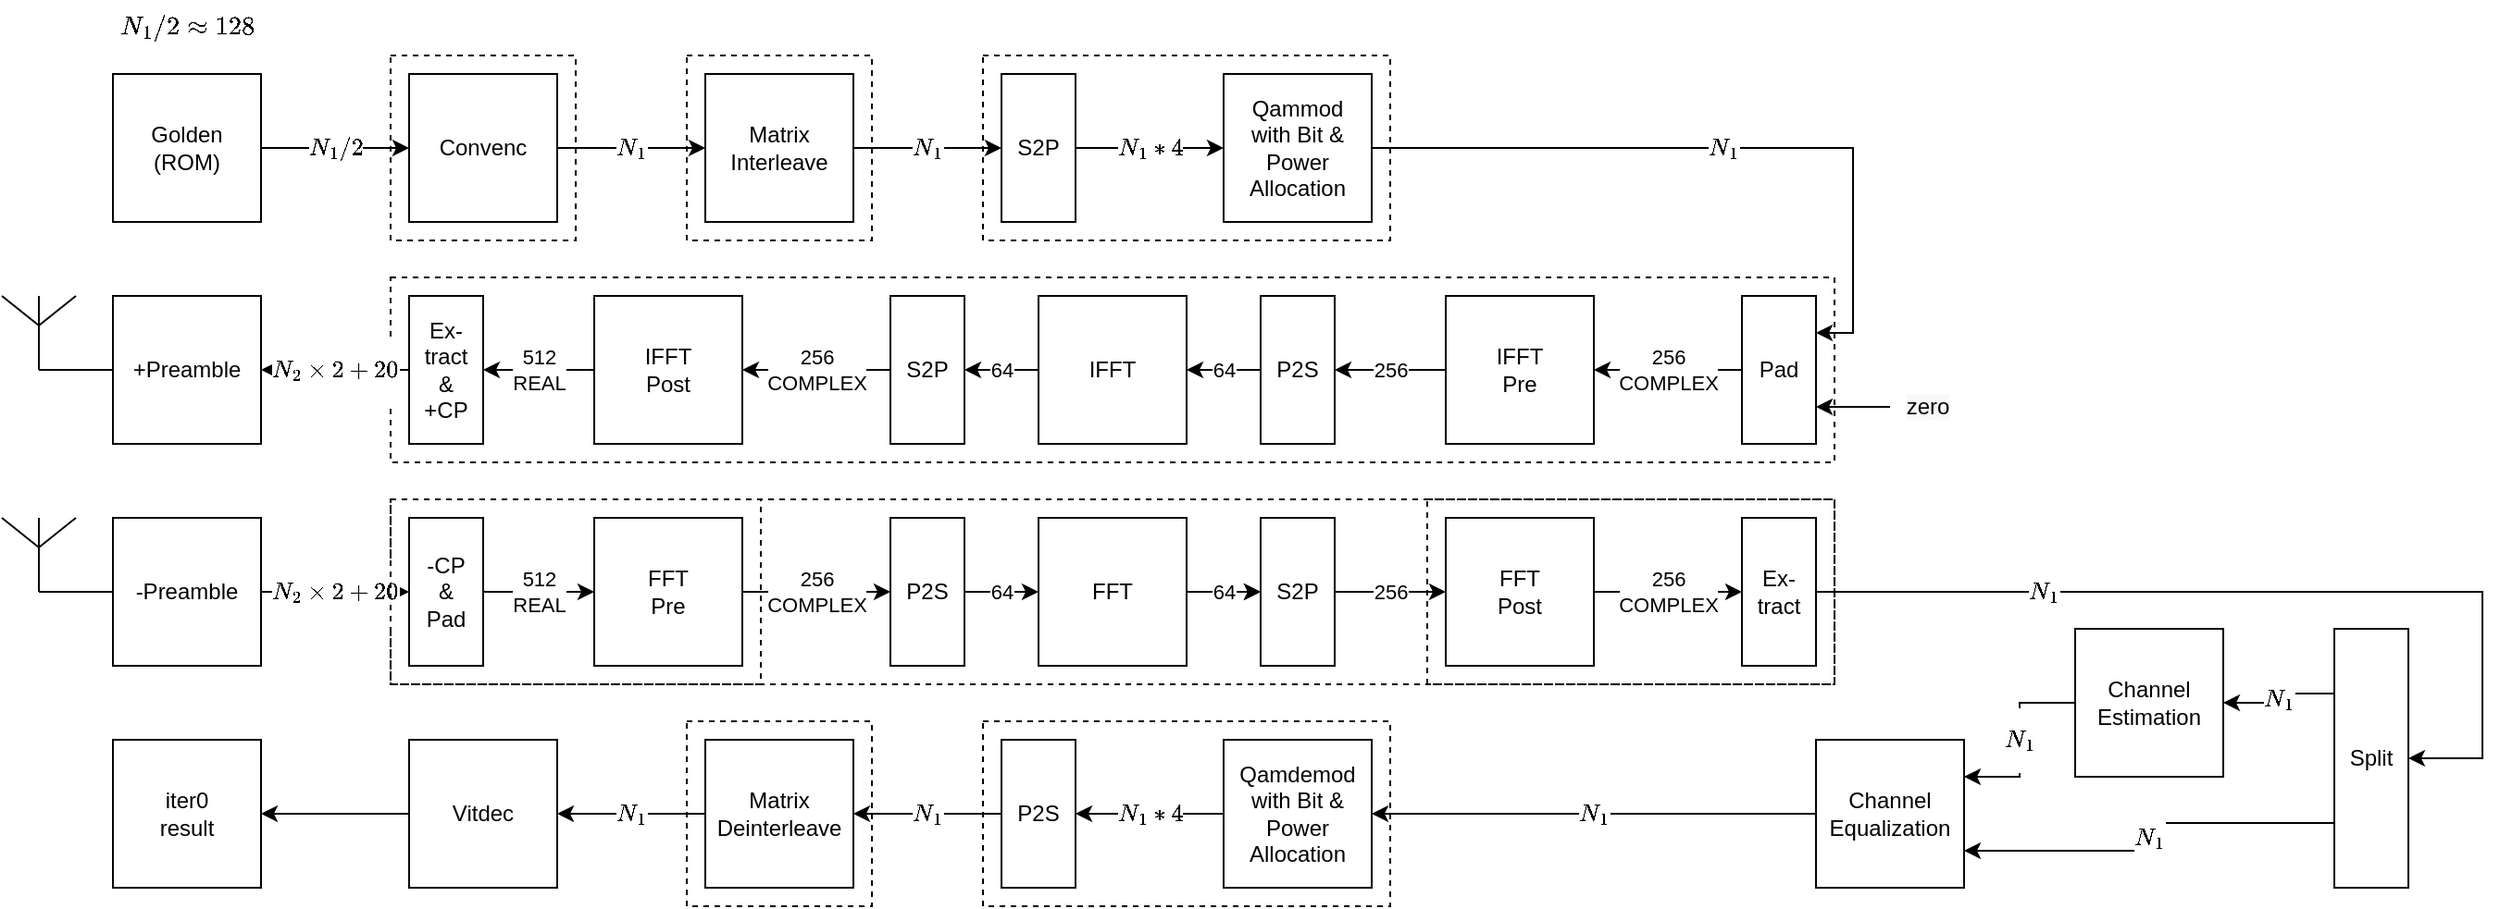 <mxfile version="20.5.0" type="github">
  <diagram id="UFl60CgdH8m00kz_UivD" name="并行度框图">
    <mxGraphModel dx="1357" dy="768" grid="1" gridSize="10" guides="1" tooltips="1" connect="1" arrows="1" fold="1" page="1" pageScale="1" pageWidth="827" pageHeight="1169" math="1" shadow="0">
      <root>
        <mxCell id="0" />
        <mxCell id="1" parent="0" />
        <mxCell id="wrlIMMfH_xIOd0BWTdvA-80" value="" style="whiteSpace=wrap;html=1;dashed=1;" vertex="1" parent="1">
          <mxGeometry x="510" y="430" width="100" height="100" as="geometry" />
        </mxCell>
        <mxCell id="wrlIMMfH_xIOd0BWTdvA-77" value="" style="whiteSpace=wrap;html=1;dashed=1;" vertex="1" parent="1">
          <mxGeometry x="670" y="430" width="220" height="100" as="geometry" />
        </mxCell>
        <mxCell id="wrlIMMfH_xIOd0BWTdvA-71" value="" style="whiteSpace=wrap;html=1;dashed=1;" vertex="1" parent="1">
          <mxGeometry x="350" y="190" width="780" height="100" as="geometry" />
        </mxCell>
        <mxCell id="wrlIMMfH_xIOd0BWTdvA-68" value="" style="whiteSpace=wrap;html=1;dashed=1;" vertex="1" parent="1">
          <mxGeometry x="670" y="70" width="220" height="100" as="geometry" />
        </mxCell>
        <mxCell id="wrlIMMfH_xIOd0BWTdvA-67" value="" style="whiteSpace=wrap;html=1;dashed=1;" vertex="1" parent="1">
          <mxGeometry x="510" y="70" width="100" height="100" as="geometry" />
        </mxCell>
        <mxCell id="wrlIMMfH_xIOd0BWTdvA-76" value="" style="whiteSpace=wrap;html=1;dashed=1;fillColor=none;" vertex="1" parent="1">
          <mxGeometry x="350" y="310" width="780" height="100" as="geometry" />
        </mxCell>
        <mxCell id="wrlIMMfH_xIOd0BWTdvA-66" value="" style="whiteSpace=wrap;html=1;dashed=1;" vertex="1" parent="1">
          <mxGeometry x="350" y="70" width="100" height="100" as="geometry" />
        </mxCell>
        <mxCell id="wrlIMMfH_xIOd0BWTdvA-1" value="$$N_1 / 2$$" style="edgeStyle=orthogonalEdgeStyle;rounded=0;orthogonalLoop=1;jettySize=auto;html=1;exitX=1;exitY=0.5;exitDx=0;exitDy=0;entryX=0;entryY=0.5;entryDx=0;entryDy=0;" edge="1" parent="1" source="wrlIMMfH_xIOd0BWTdvA-2" target="wrlIMMfH_xIOd0BWTdvA-4">
          <mxGeometry relative="1" as="geometry" />
        </mxCell>
        <mxCell id="wrlIMMfH_xIOd0BWTdvA-2" value="Golden&lt;br&gt;(ROM)" style="rounded=0;whiteSpace=wrap;html=1;" vertex="1" parent="1">
          <mxGeometry x="200" y="80" width="80" height="80" as="geometry" />
        </mxCell>
        <mxCell id="wrlIMMfH_xIOd0BWTdvA-3" value="$$N_1$$" style="edgeStyle=orthogonalEdgeStyle;rounded=0;orthogonalLoop=1;jettySize=auto;html=1;exitX=1;exitY=0.5;exitDx=0;exitDy=0;entryX=0;entryY=0.5;entryDx=0;entryDy=0;" edge="1" parent="1" source="wrlIMMfH_xIOd0BWTdvA-4" target="wrlIMMfH_xIOd0BWTdvA-6">
          <mxGeometry relative="1" as="geometry" />
        </mxCell>
        <mxCell id="wrlIMMfH_xIOd0BWTdvA-4" value="Convenc" style="rounded=0;whiteSpace=wrap;html=1;" vertex="1" parent="1">
          <mxGeometry x="360" y="80" width="80" height="80" as="geometry" />
        </mxCell>
        <mxCell id="wrlIMMfH_xIOd0BWTdvA-5" value="$$N_1$$" style="edgeStyle=orthogonalEdgeStyle;rounded=0;orthogonalLoop=1;jettySize=auto;html=1;exitX=1;exitY=0.5;exitDx=0;exitDy=0;entryX=0;entryY=0.5;entryDx=0;entryDy=0;" edge="1" parent="1" source="wrlIMMfH_xIOd0BWTdvA-6" target="wrlIMMfH_xIOd0BWTdvA-10">
          <mxGeometry relative="1" as="geometry" />
        </mxCell>
        <mxCell id="wrlIMMfH_xIOd0BWTdvA-6" value="Matrix&lt;br&gt;Interleave" style="rounded=0;whiteSpace=wrap;html=1;" vertex="1" parent="1">
          <mxGeometry x="520" y="80" width="80" height="80" as="geometry" />
        </mxCell>
        <mxCell id="wrlIMMfH_xIOd0BWTdvA-73" value="$$N_1$$" style="edgeStyle=orthogonalEdgeStyle;rounded=0;orthogonalLoop=1;jettySize=auto;html=1;exitX=1;exitY=0.5;exitDx=0;exitDy=0;entryX=1;entryY=0.25;entryDx=0;entryDy=0;" edge="1" parent="1" source="wrlIMMfH_xIOd0BWTdvA-8" target="wrlIMMfH_xIOd0BWTdvA-72">
          <mxGeometry relative="1" as="geometry" />
        </mxCell>
        <mxCell id="wrlIMMfH_xIOd0BWTdvA-8" value="Qammod&lt;br&gt;with Bit &amp;amp; Power Allocation" style="rounded=0;whiteSpace=wrap;html=1;" vertex="1" parent="1">
          <mxGeometry x="800" y="80" width="80" height="80" as="geometry" />
        </mxCell>
        <mxCell id="wrlIMMfH_xIOd0BWTdvA-9" value="$$N_1*4$$" style="edgeStyle=orthogonalEdgeStyle;rounded=0;orthogonalLoop=1;jettySize=auto;html=1;exitX=1;exitY=0.5;exitDx=0;exitDy=0;entryX=0;entryY=0.5;entryDx=0;entryDy=0;" edge="1" parent="1" source="wrlIMMfH_xIOd0BWTdvA-10" target="wrlIMMfH_xIOd0BWTdvA-8">
          <mxGeometry relative="1" as="geometry" />
        </mxCell>
        <mxCell id="wrlIMMfH_xIOd0BWTdvA-10" value="S2P" style="rounded=0;whiteSpace=wrap;html=1;" vertex="1" parent="1">
          <mxGeometry x="680" y="80" width="40" height="80" as="geometry" />
        </mxCell>
        <mxCell id="wrlIMMfH_xIOd0BWTdvA-11" value="256&lt;br&gt;COMPLEX" style="edgeStyle=orthogonalEdgeStyle;rounded=0;orthogonalLoop=1;jettySize=auto;html=1;exitX=0;exitY=0.5;exitDx=0;exitDy=0;entryX=1;entryY=0.5;entryDx=0;entryDy=0;" edge="1" parent="1" source="wrlIMMfH_xIOd0BWTdvA-72" target="wrlIMMfH_xIOd0BWTdvA-30">
          <mxGeometry relative="1" as="geometry">
            <mxPoint x="1000" y="120" as="sourcePoint" />
          </mxGeometry>
        </mxCell>
        <mxCell id="wrlIMMfH_xIOd0BWTdvA-13" value="64" style="edgeStyle=orthogonalEdgeStyle;rounded=0;orthogonalLoop=1;jettySize=auto;html=1;exitX=0;exitY=0.5;exitDx=0;exitDy=0;entryX=1;entryY=0.5;entryDx=0;entryDy=0;" edge="1" parent="1" source="wrlIMMfH_xIOd0BWTdvA-14" target="wrlIMMfH_xIOd0BWTdvA-61">
          <mxGeometry relative="1" as="geometry" />
        </mxCell>
        <mxCell id="wrlIMMfH_xIOd0BWTdvA-14" value="IFFT" style="rounded=0;whiteSpace=wrap;html=1;" vertex="1" parent="1">
          <mxGeometry x="700" y="200" width="80" height="80" as="geometry" />
        </mxCell>
        <mxCell id="wrlIMMfH_xIOd0BWTdvA-17" style="rounded=0;orthogonalLoop=1;jettySize=auto;html=1;exitX=0;exitY=0.5;exitDx=0;exitDy=0;entryX=0.5;entryY=1;entryDx=0;entryDy=0;entryPerimeter=0;endArrow=none;endFill=0;" edge="1" parent="1" source="wrlIMMfH_xIOd0BWTdvA-18" target="wrlIMMfH_xIOd0BWTdvA-21">
          <mxGeometry relative="1" as="geometry" />
        </mxCell>
        <mxCell id="wrlIMMfH_xIOd0BWTdvA-18" value="+Preamble" style="rounded=0;whiteSpace=wrap;html=1;" vertex="1" parent="1">
          <mxGeometry x="200" y="200" width="80" height="80" as="geometry" />
        </mxCell>
        <mxCell id="wrlIMMfH_xIOd0BWTdvA-19" value="512&lt;br&gt;REAL" style="edgeStyle=orthogonalEdgeStyle;rounded=0;orthogonalLoop=1;jettySize=auto;html=1;exitX=0;exitY=0.5;exitDx=0;exitDy=0;entryX=1;entryY=0.5;entryDx=0;entryDy=0;" edge="1" parent="1" source="wrlIMMfH_xIOd0BWTdvA-20" target="wrlIMMfH_xIOd0BWTdvA-32">
          <mxGeometry relative="1" as="geometry" />
        </mxCell>
        <mxCell id="wrlIMMfH_xIOd0BWTdvA-20" value="IFFT&lt;br&gt;Post" style="rounded=0;whiteSpace=wrap;html=1;" vertex="1" parent="1">
          <mxGeometry x="460" y="200" width="80" height="80" as="geometry" />
        </mxCell>
        <mxCell id="wrlIMMfH_xIOd0BWTdvA-21" value="" style="verticalLabelPosition=bottom;shadow=0;dashed=0;align=center;html=1;verticalAlign=top;shape=mxgraph.electrical.radio.aerial_-_antenna_1;" vertex="1" parent="1">
          <mxGeometry x="140" y="200" width="40" height="40" as="geometry" />
        </mxCell>
        <mxCell id="wrlIMMfH_xIOd0BWTdvA-22" style="rounded=0;orthogonalLoop=1;jettySize=auto;html=1;exitX=0;exitY=0.5;exitDx=0;exitDy=0;entryX=0.5;entryY=1;entryDx=0;entryDy=0;entryPerimeter=0;endArrow=none;endFill=0;" edge="1" parent="1" source="wrlIMMfH_xIOd0BWTdvA-24" target="wrlIMMfH_xIOd0BWTdvA-25">
          <mxGeometry relative="1" as="geometry" />
        </mxCell>
        <mxCell id="wrlIMMfH_xIOd0BWTdvA-23" value="$$N_2\times 2+20$$" style="edgeStyle=none;rounded=0;orthogonalLoop=1;jettySize=auto;html=1;exitX=1;exitY=0.5;exitDx=0;exitDy=0;entryX=0;entryY=0.5;entryDx=0;entryDy=0;endArrow=classic;endFill=1;" edge="1" parent="1" source="wrlIMMfH_xIOd0BWTdvA-24" target="wrlIMMfH_xIOd0BWTdvA-34">
          <mxGeometry relative="1" as="geometry" />
        </mxCell>
        <mxCell id="wrlIMMfH_xIOd0BWTdvA-24" value="-Preamble" style="rounded=0;whiteSpace=wrap;html=1;" vertex="1" parent="1">
          <mxGeometry x="200" y="320" width="80" height="80" as="geometry" />
        </mxCell>
        <mxCell id="wrlIMMfH_xIOd0BWTdvA-25" value="" style="verticalLabelPosition=bottom;shadow=0;dashed=0;align=center;html=1;verticalAlign=top;shape=mxgraph.electrical.radio.aerial_-_antenna_1;" vertex="1" parent="1">
          <mxGeometry x="140" y="320" width="40" height="40" as="geometry" />
        </mxCell>
        <mxCell id="wrlIMMfH_xIOd0BWTdvA-26" style="edgeStyle=orthogonalEdgeStyle;rounded=0;orthogonalLoop=1;jettySize=auto;html=1;exitX=1;exitY=0.5;exitDx=0;exitDy=0;entryX=0;entryY=0.5;entryDx=0;entryDy=0;" edge="1" parent="1" source="wrlIMMfH_xIOd0BWTdvA-28" target="wrlIMMfH_xIOd0BWTdvA-65">
          <mxGeometry relative="1" as="geometry" />
        </mxCell>
        <mxCell id="wrlIMMfH_xIOd0BWTdvA-27" value="64" style="edgeStyle=orthogonalEdgeStyle;rounded=0;orthogonalLoop=1;jettySize=auto;html=1;" edge="1" parent="1" source="wrlIMMfH_xIOd0BWTdvA-28" target="wrlIMMfH_xIOd0BWTdvA-65">
          <mxGeometry relative="1" as="geometry" />
        </mxCell>
        <mxCell id="wrlIMMfH_xIOd0BWTdvA-28" value="FFT" style="rounded=0;whiteSpace=wrap;html=1;" vertex="1" parent="1">
          <mxGeometry x="700" y="320" width="80" height="80" as="geometry" />
        </mxCell>
        <mxCell id="wrlIMMfH_xIOd0BWTdvA-29" value="256" style="edgeStyle=orthogonalEdgeStyle;rounded=0;orthogonalLoop=1;jettySize=auto;html=1;exitX=0;exitY=0.5;exitDx=0;exitDy=0;" edge="1" parent="1" source="wrlIMMfH_xIOd0BWTdvA-30" target="wrlIMMfH_xIOd0BWTdvA-59">
          <mxGeometry relative="1" as="geometry" />
        </mxCell>
        <mxCell id="wrlIMMfH_xIOd0BWTdvA-30" value="IFFT&lt;br&gt;Pre" style="rounded=0;whiteSpace=wrap;html=1;" vertex="1" parent="1">
          <mxGeometry x="920" y="200" width="80" height="80" as="geometry" />
        </mxCell>
        <mxCell id="wrlIMMfH_xIOd0BWTdvA-31" value="$$N_2\times 2+20$$" style="edgeStyle=none;rounded=0;orthogonalLoop=1;jettySize=auto;html=1;exitX=0;exitY=0.5;exitDx=0;exitDy=0;entryX=1;entryY=0.5;entryDx=0;entryDy=0;endArrow=classic;endFill=1;" edge="1" parent="1" source="wrlIMMfH_xIOd0BWTdvA-32" target="wrlIMMfH_xIOd0BWTdvA-18">
          <mxGeometry relative="1" as="geometry" />
        </mxCell>
        <mxCell id="wrlIMMfH_xIOd0BWTdvA-32" value="Ex-&lt;br&gt;tract&lt;br&gt;&amp;amp;&lt;br&gt;+CP" style="rounded=0;whiteSpace=wrap;html=1;" vertex="1" parent="1">
          <mxGeometry x="360" y="200" width="40" height="80" as="geometry" />
        </mxCell>
        <mxCell id="wrlIMMfH_xIOd0BWTdvA-34" value="-CP&lt;br&gt;&amp;amp;&lt;br&gt;Pad" style="rounded=0;whiteSpace=wrap;html=1;" vertex="1" parent="1">
          <mxGeometry x="360" y="320" width="40" height="80" as="geometry" />
        </mxCell>
        <mxCell id="wrlIMMfH_xIOd0BWTdvA-33" value="512&lt;br&gt;REAL" style="edgeStyle=none;rounded=0;orthogonalLoop=1;jettySize=auto;html=1;exitX=1;exitY=0.5;exitDx=0;exitDy=0;entryX=0;entryY=0.5;entryDx=0;entryDy=0;endArrow=classic;endFill=1;" edge="1" parent="1" source="wrlIMMfH_xIOd0BWTdvA-34" target="wrlIMMfH_xIOd0BWTdvA-38">
          <mxGeometry relative="1" as="geometry" />
        </mxCell>
        <mxCell id="wrlIMMfH_xIOd0BWTdvA-35" value="256&lt;br&gt;COMPLEX" style="edgeStyle=none;rounded=0;orthogonalLoop=1;jettySize=auto;html=1;exitX=1;exitY=0.5;exitDx=0;exitDy=0;entryX=0;entryY=0.5;entryDx=0;entryDy=0;endArrow=classic;endFill=1;" edge="1" parent="1" source="wrlIMMfH_xIOd0BWTdvA-36" target="wrlIMMfH_xIOd0BWTdvA-40">
          <mxGeometry relative="1" as="geometry" />
        </mxCell>
        <mxCell id="wrlIMMfH_xIOd0BWTdvA-36" value="FFT&lt;br&gt;Post" style="rounded=0;whiteSpace=wrap;html=1;" vertex="1" parent="1">
          <mxGeometry x="920" y="320" width="80" height="80" as="geometry" />
        </mxCell>
        <mxCell id="wrlIMMfH_xIOd0BWTdvA-37" value="256&lt;br&gt;COMPLEX" style="edgeStyle=orthogonalEdgeStyle;rounded=0;orthogonalLoop=1;jettySize=auto;html=1;exitX=1;exitY=0.5;exitDx=0;exitDy=0;entryX=0;entryY=0.5;entryDx=0;entryDy=0;" edge="1" parent="1" source="wrlIMMfH_xIOd0BWTdvA-38" target="wrlIMMfH_xIOd0BWTdvA-63">
          <mxGeometry relative="1" as="geometry" />
        </mxCell>
        <mxCell id="wrlIMMfH_xIOd0BWTdvA-38" value="FFT&lt;br&gt;Pre" style="rounded=0;whiteSpace=wrap;html=1;" vertex="1" parent="1">
          <mxGeometry x="460" y="320" width="80" height="80" as="geometry" />
        </mxCell>
        <mxCell id="wrlIMMfH_xIOd0BWTdvA-39" value="$$N_1$$" style="edgeStyle=orthogonalEdgeStyle;rounded=0;orthogonalLoop=1;jettySize=auto;html=1;exitX=1;exitY=0.5;exitDx=0;exitDy=0;entryX=1;entryY=0.5;entryDx=0;entryDy=0;endArrow=classic;endFill=1;" edge="1" parent="1" source="wrlIMMfH_xIOd0BWTdvA-40" target="wrlIMMfH_xIOd0BWTdvA-43">
          <mxGeometry x="-0.5" relative="1" as="geometry">
            <mxPoint x="1000" y="480" as="targetPoint" />
            <Array as="points">
              <mxPoint x="1480" y="360" />
              <mxPoint x="1480" y="450" />
            </Array>
            <mxPoint as="offset" />
          </mxGeometry>
        </mxCell>
        <mxCell id="wrlIMMfH_xIOd0BWTdvA-40" value="Ex-&lt;br&gt;tract" style="rounded=0;whiteSpace=wrap;html=1;" vertex="1" parent="1">
          <mxGeometry x="1080" y="320" width="40" height="80" as="geometry" />
        </mxCell>
        <mxCell id="wrlIMMfH_xIOd0BWTdvA-41" value="$$N_1$$" style="edgeStyle=orthogonalEdgeStyle;rounded=0;orthogonalLoop=1;jettySize=auto;html=1;exitX=0;exitY=0.25;exitDx=0;exitDy=0;entryX=1;entryY=0.5;entryDx=0;entryDy=0;endArrow=classic;endFill=1;" edge="1" parent="1" source="wrlIMMfH_xIOd0BWTdvA-43" target="wrlIMMfH_xIOd0BWTdvA-45">
          <mxGeometry relative="1" as="geometry" />
        </mxCell>
        <mxCell id="wrlIMMfH_xIOd0BWTdvA-42" value="$$N_1$$" style="edgeStyle=orthogonalEdgeStyle;rounded=0;orthogonalLoop=1;jettySize=auto;html=1;exitX=0;exitY=0.75;exitDx=0;exitDy=0;entryX=1;entryY=0.75;entryDx=0;entryDy=0;endArrow=classic;endFill=1;" edge="1" parent="1" source="wrlIMMfH_xIOd0BWTdvA-43" target="wrlIMMfH_xIOd0BWTdvA-47">
          <mxGeometry relative="1" as="geometry">
            <mxPoint x="1400" y="480" as="sourcePoint" />
          </mxGeometry>
        </mxCell>
        <mxCell id="wrlIMMfH_xIOd0BWTdvA-43" value="Split" style="rounded=0;whiteSpace=wrap;html=1;" vertex="1" parent="1">
          <mxGeometry x="1400" y="380" width="40" height="140" as="geometry" />
        </mxCell>
        <mxCell id="wrlIMMfH_xIOd0BWTdvA-44" value="$$N_1$$" style="edgeStyle=orthogonalEdgeStyle;rounded=0;orthogonalLoop=1;jettySize=auto;html=1;exitX=0;exitY=0.5;exitDx=0;exitDy=0;entryX=1;entryY=0.25;entryDx=0;entryDy=0;endArrow=classic;endFill=1;" edge="1" parent="1" source="wrlIMMfH_xIOd0BWTdvA-45" target="wrlIMMfH_xIOd0BWTdvA-47">
          <mxGeometry relative="1" as="geometry">
            <mxPoint x="1240" y="420" as="sourcePoint" />
          </mxGeometry>
        </mxCell>
        <mxCell id="wrlIMMfH_xIOd0BWTdvA-45" value="Channel&lt;br&gt;Estimation" style="rounded=0;whiteSpace=wrap;html=1;" vertex="1" parent="1">
          <mxGeometry x="1260" y="380" width="80" height="80" as="geometry" />
        </mxCell>
        <mxCell id="wrlIMMfH_xIOd0BWTdvA-46" value="$$N_1$$" style="edgeStyle=orthogonalEdgeStyle;rounded=0;orthogonalLoop=1;jettySize=auto;html=1;exitX=0;exitY=0.5;exitDx=0;exitDy=0;entryX=1;entryY=0.5;entryDx=0;entryDy=0;endArrow=classic;endFill=1;" edge="1" parent="1" source="wrlIMMfH_xIOd0BWTdvA-47" target="wrlIMMfH_xIOd0BWTdvA-50">
          <mxGeometry relative="1" as="geometry">
            <mxPoint x="1000" y="480" as="targetPoint" />
          </mxGeometry>
        </mxCell>
        <mxCell id="wrlIMMfH_xIOd0BWTdvA-47" value="Channel&lt;br&gt;Equalization" style="rounded=0;whiteSpace=wrap;html=1;" vertex="1" parent="1">
          <mxGeometry x="1120" y="440" width="80" height="80" as="geometry" />
        </mxCell>
        <mxCell id="wrlIMMfH_xIOd0BWTdvA-48" value="$$N_1 / 2 \approx 128$$" style="text;html=1;align=center;verticalAlign=middle;resizable=0;points=[];autosize=1;strokeColor=none;fillColor=none;" vertex="1" parent="1">
          <mxGeometry x="160" y="40" width="160" height="30" as="geometry" />
        </mxCell>
        <mxCell id="wrlIMMfH_xIOd0BWTdvA-49" value="$$N_1*4$$" style="edgeStyle=orthogonalEdgeStyle;rounded=0;orthogonalLoop=1;jettySize=auto;html=1;exitX=0;exitY=0.5;exitDx=0;exitDy=0;entryX=1;entryY=0.5;entryDx=0;entryDy=0;endArrow=classic;endFill=1;" edge="1" parent="1" source="wrlIMMfH_xIOd0BWTdvA-50" target="wrlIMMfH_xIOd0BWTdvA-52">
          <mxGeometry relative="1" as="geometry" />
        </mxCell>
        <mxCell id="wrlIMMfH_xIOd0BWTdvA-50" value="Qamdemod&lt;br&gt;with Bit &amp;amp; Power Allocation" style="rounded=0;whiteSpace=wrap;html=1;" vertex="1" parent="1">
          <mxGeometry x="800" y="440" width="80" height="80" as="geometry" />
        </mxCell>
        <mxCell id="wrlIMMfH_xIOd0BWTdvA-51" value="$$N_1$$" style="edgeStyle=orthogonalEdgeStyle;rounded=0;orthogonalLoop=1;jettySize=auto;html=1;exitX=0;exitY=0.5;exitDx=0;exitDy=0;entryX=1;entryY=0.5;entryDx=0;entryDy=0;endArrow=classic;endFill=1;" edge="1" parent="1" source="wrlIMMfH_xIOd0BWTdvA-52" target="wrlIMMfH_xIOd0BWTdvA-54">
          <mxGeometry relative="1" as="geometry" />
        </mxCell>
        <mxCell id="wrlIMMfH_xIOd0BWTdvA-52" value="P2S" style="rounded=0;whiteSpace=wrap;html=1;" vertex="1" parent="1">
          <mxGeometry x="680" y="440" width="40" height="80" as="geometry" />
        </mxCell>
        <mxCell id="wrlIMMfH_xIOd0BWTdvA-53" value="$$N_1$$" style="edgeStyle=orthogonalEdgeStyle;rounded=0;orthogonalLoop=1;jettySize=auto;html=1;exitX=0;exitY=0.5;exitDx=0;exitDy=0;entryX=1;entryY=0.5;entryDx=0;entryDy=0;endArrow=classic;endFill=1;" edge="1" parent="1" source="wrlIMMfH_xIOd0BWTdvA-54" target="wrlIMMfH_xIOd0BWTdvA-56">
          <mxGeometry relative="1" as="geometry" />
        </mxCell>
        <mxCell id="wrlIMMfH_xIOd0BWTdvA-54" value="Matrix&lt;br&gt;Deinterleave" style="rounded=0;whiteSpace=wrap;html=1;" vertex="1" parent="1">
          <mxGeometry x="520" y="440" width="80" height="80" as="geometry" />
        </mxCell>
        <mxCell id="wrlIMMfH_xIOd0BWTdvA-55" style="edgeStyle=orthogonalEdgeStyle;rounded=0;orthogonalLoop=1;jettySize=auto;html=1;exitX=0;exitY=0.5;exitDx=0;exitDy=0;entryX=1;entryY=0.5;entryDx=0;entryDy=0;endArrow=classic;endFill=1;" edge="1" parent="1" source="wrlIMMfH_xIOd0BWTdvA-56" target="wrlIMMfH_xIOd0BWTdvA-57">
          <mxGeometry relative="1" as="geometry" />
        </mxCell>
        <mxCell id="wrlIMMfH_xIOd0BWTdvA-56" value="Vitdec" style="rounded=0;whiteSpace=wrap;html=1;" vertex="1" parent="1">
          <mxGeometry x="360" y="440" width="80" height="80" as="geometry" />
        </mxCell>
        <mxCell id="wrlIMMfH_xIOd0BWTdvA-57" value="iter0&lt;br&gt;result" style="rounded=0;whiteSpace=wrap;html=1;" vertex="1" parent="1">
          <mxGeometry x="200" y="440" width="80" height="80" as="geometry" />
        </mxCell>
        <mxCell id="wrlIMMfH_xIOd0BWTdvA-58" value="64" style="edgeStyle=orthogonalEdgeStyle;rounded=0;orthogonalLoop=1;jettySize=auto;html=1;exitX=0;exitY=0.5;exitDx=0;exitDy=0;entryX=1;entryY=0.5;entryDx=0;entryDy=0;" edge="1" parent="1" source="wrlIMMfH_xIOd0BWTdvA-59" target="wrlIMMfH_xIOd0BWTdvA-14">
          <mxGeometry relative="1" as="geometry" />
        </mxCell>
        <mxCell id="wrlIMMfH_xIOd0BWTdvA-59" value="P2S" style="rounded=0;whiteSpace=wrap;html=1;" vertex="1" parent="1">
          <mxGeometry x="820" y="200" width="40" height="80" as="geometry" />
        </mxCell>
        <mxCell id="wrlIMMfH_xIOd0BWTdvA-60" value="256&lt;br&gt;COMPLEX" style="edgeStyle=orthogonalEdgeStyle;rounded=0;orthogonalLoop=1;jettySize=auto;html=1;exitX=0;exitY=0.5;exitDx=0;exitDy=0;entryX=1;entryY=0.5;entryDx=0;entryDy=0;" edge="1" parent="1" source="wrlIMMfH_xIOd0BWTdvA-61" target="wrlIMMfH_xIOd0BWTdvA-20">
          <mxGeometry relative="1" as="geometry" />
        </mxCell>
        <mxCell id="wrlIMMfH_xIOd0BWTdvA-61" value="S2P" style="rounded=0;whiteSpace=wrap;html=1;" vertex="1" parent="1">
          <mxGeometry x="620" y="200" width="40" height="80" as="geometry" />
        </mxCell>
        <mxCell id="wrlIMMfH_xIOd0BWTdvA-62" value="64" style="edgeStyle=orthogonalEdgeStyle;rounded=0;orthogonalLoop=1;jettySize=auto;html=1;exitX=1;exitY=0.5;exitDx=0;exitDy=0;entryX=0;entryY=0.5;entryDx=0;entryDy=0;" edge="1" parent="1" source="wrlIMMfH_xIOd0BWTdvA-63" target="wrlIMMfH_xIOd0BWTdvA-28">
          <mxGeometry relative="1" as="geometry" />
        </mxCell>
        <mxCell id="wrlIMMfH_xIOd0BWTdvA-63" value="P2S" style="rounded=0;whiteSpace=wrap;html=1;" vertex="1" parent="1">
          <mxGeometry x="620" y="320" width="40" height="80" as="geometry" />
        </mxCell>
        <mxCell id="wrlIMMfH_xIOd0BWTdvA-64" value="256" style="edgeStyle=orthogonalEdgeStyle;rounded=0;orthogonalLoop=1;jettySize=auto;html=1;exitX=1;exitY=0.5;exitDx=0;exitDy=0;entryX=0;entryY=0.5;entryDx=0;entryDy=0;" edge="1" parent="1" source="wrlIMMfH_xIOd0BWTdvA-65" target="wrlIMMfH_xIOd0BWTdvA-36">
          <mxGeometry relative="1" as="geometry" />
        </mxCell>
        <mxCell id="wrlIMMfH_xIOd0BWTdvA-65" value="S2P" style="rounded=0;whiteSpace=wrap;html=1;" vertex="1" parent="1">
          <mxGeometry x="820" y="320" width="40" height="80" as="geometry" />
        </mxCell>
        <mxCell id="wrlIMMfH_xIOd0BWTdvA-72" value="Pad" style="rounded=0;whiteSpace=wrap;html=1;" vertex="1" parent="1">
          <mxGeometry x="1080" y="200" width="40" height="80" as="geometry" />
        </mxCell>
        <mxCell id="wrlIMMfH_xIOd0BWTdvA-74" value="&lt;span style=&quot;font-size: 12px; background-color: rgb(248, 249, 250);&quot;&gt;zero&lt;/span&gt;" style="endArrow=classic;html=1;rounded=0;entryX=1;entryY=0.75;entryDx=0;entryDy=0;" edge="1" parent="1" target="wrlIMMfH_xIOd0BWTdvA-72">
          <mxGeometry x="-1" y="-20" width="50" height="50" relative="1" as="geometry">
            <mxPoint x="1160" y="260" as="sourcePoint" />
            <mxPoint x="1220" y="250" as="targetPoint" />
            <mxPoint x="20" y="20" as="offset" />
          </mxGeometry>
        </mxCell>
        <mxCell id="wrlIMMfH_xIOd0BWTdvA-81" value="" style="whiteSpace=wrap;html=1;dashed=1;fillColor=none;" vertex="1" parent="1">
          <mxGeometry x="350" y="310" width="200" height="100" as="geometry" />
        </mxCell>
        <mxCell id="wrlIMMfH_xIOd0BWTdvA-82" value="" style="whiteSpace=wrap;html=1;dashed=1;fillColor=none;" vertex="1" parent="1">
          <mxGeometry x="910" y="310" width="220" height="100" as="geometry" />
        </mxCell>
      </root>
    </mxGraphModel>
  </diagram>
</mxfile>
